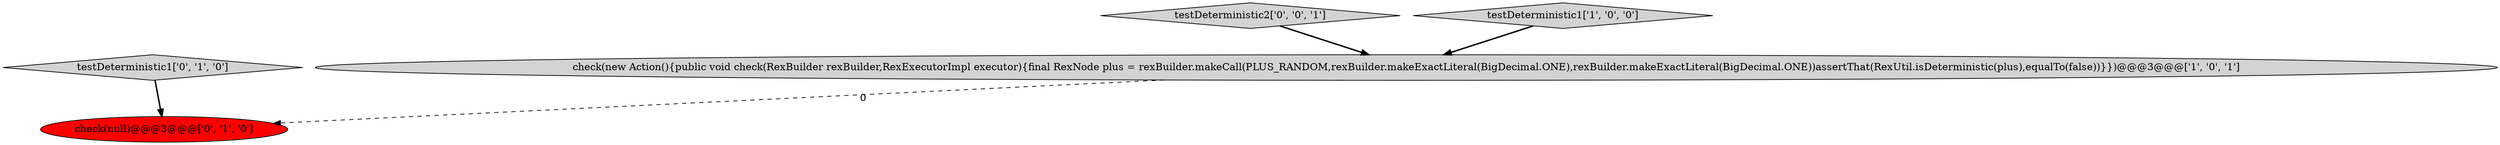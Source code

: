 digraph {
0 [style = filled, label = "check(new Action(){public void check(RexBuilder rexBuilder,RexExecutorImpl executor){final RexNode plus = rexBuilder.makeCall(PLUS_RANDOM,rexBuilder.makeExactLiteral(BigDecimal.ONE),rexBuilder.makeExactLiteral(BigDecimal.ONE))assertThat(RexUtil.isDeterministic(plus),equalTo(false))}})@@@3@@@['1', '0', '1']", fillcolor = lightgray, shape = ellipse image = "AAA0AAABBB1BBB"];
4 [style = filled, label = "testDeterministic2['0', '0', '1']", fillcolor = lightgray, shape = diamond image = "AAA0AAABBB3BBB"];
3 [style = filled, label = "testDeterministic1['0', '1', '0']", fillcolor = lightgray, shape = diamond image = "AAA0AAABBB2BBB"];
1 [style = filled, label = "testDeterministic1['1', '0', '0']", fillcolor = lightgray, shape = diamond image = "AAA0AAABBB1BBB"];
2 [style = filled, label = "check(null)@@@3@@@['0', '1', '0']", fillcolor = red, shape = ellipse image = "AAA1AAABBB2BBB"];
0->2 [style = dashed, label="0"];
1->0 [style = bold, label=""];
4->0 [style = bold, label=""];
3->2 [style = bold, label=""];
}
